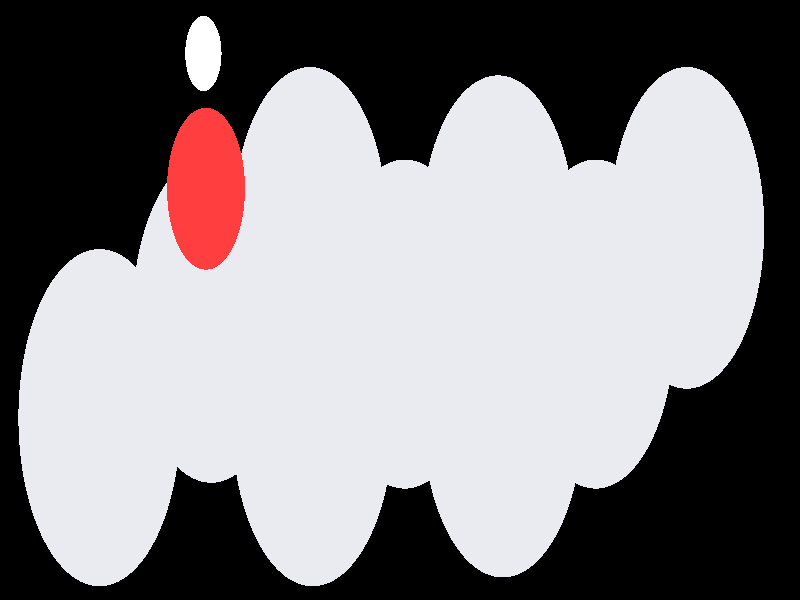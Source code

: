 #include "colors.inc"
#include "finish.inc"

global_settings {assumed_gamma 1 max_trace_level 6}
background {color White transmit 1.0}
camera {perspective
  right -11.45*x up 4.13*y
  direction 100.00*z
  location <0,0,100.00> look_at <0,0,0>}


light_source {<  2.00,   3.00,  40.00> color White
  area_light <0.70, 0, 0>, <0, 0.70, 0>, 3, 3
  adaptive 1 jitter}
// no fog
#declare simple = finish {phong 0.7}
#declare pale = finish {ambient 0.5 diffuse 0.85 roughness 0.001 specular 0.200 }
#declare intermediate = finish {ambient 0.3 diffuse 0.6 specular 0.1 roughness 0.04}
#declare vmd = finish {ambient 0.0 diffuse 0.65 phong 0.1 phong_size 40.0 specular 0.5 }
#declare jmol = finish {ambient 0.2 diffuse 0.6 specular 1 roughness 0.001 metallic}
#declare ase2 = finish {ambient 0.05 brilliance 3 diffuse 0.6 metallic specular 0.7 roughness 0.04 reflection 0.15}
#declare ase3 = finish {ambient 0.15 brilliance 2 diffuse 0.6 metallic specular 1.0 roughness 0.001 reflection 0.0}
#declare glass = finish {ambient 0.05 diffuse 0.3 specular 1.0 roughness 0.001}
#declare glass2 = finish {ambient 0.01 diffuse 0.3 specular 1.0 reflection 0.25 roughness 0.001}
#declare Rcell = 0.050;
#declare Rbond = 0.100;

#macro atom(LOC, R, COL, TRANS, FIN)
  sphere{LOC, R texture{pigment{color COL transmit TRANS} finish{FIN}}}
#end
#macro constrain(LOC, R, COL, TRANS FIN)
union{torus{R, Rcell rotate 45*z texture{pigment{color COL transmit TRANS} finish{FIN}}}
     torus{R, Rcell rotate -45*z texture{pigment{color COL transmit TRANS} finish{FIN}}}
     translate LOC}
#end

// no cell vertices
atom(< -4.30,  -0.81,  -0.00>, 1.16, rgb <0.82, 0.82, 0.88>, 0.0, ase3) // #0
atom(< -1.25,  -0.81,   0.00>, 1.16, rgb <0.82, 0.82, 0.88>, 0.0, ase3) // #1
atom(<  1.47,  -0.75,  -0.05>, 1.16, rgb <0.82, 0.82, 0.88>, 0.0, ase3) // #2
atom(< -2.77,  -0.13,  -2.55>, 1.16, rgb <0.82, 0.82, 0.88>, 0.0, ase3) // #3
atom(<  0.07,  -0.17,  -2.44>, 1.16, rgb <0.82, 0.82, 0.88>, 0.0, ase3) // #4
atom(<  2.87,  -0.17,  -2.44>, 1.16, rgb <0.82, 0.82, 0.88>, 0.0, ase3) // #5
atom(< -1.35,   0.52,  -4.78>, 1.16, rgb <0.82, 0.82, 0.88>, 0.0, ase3) // #6
atom(<  1.47,   0.46,  -4.78>, 1.16, rgb <0.82, 0.82, 0.88>, 0.0, ase3) // #7
atom(<  4.30,   0.52,  -4.78>, 1.16, rgb <0.82, 0.82, 0.88>, 0.0, ase3) // #8
atom(< -2.79,   0.77,  -0.48>, 0.56, rgb <1.00, 0.05, 0.05>, 0.0, ase3) // #9
atom(< -2.82,   1.70,  -0.21>, 0.26, rgb <1.00, 1.00, 1.00>, 0.0, ase3) // #10

// no constraints
